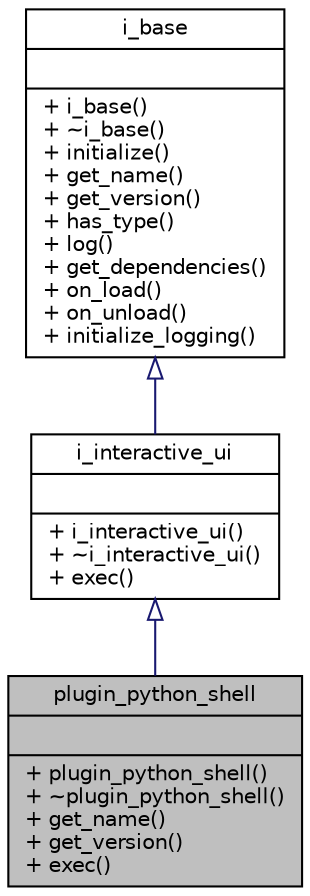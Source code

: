 digraph "plugin_python_shell"
{
  edge [fontname="Helvetica",fontsize="10",labelfontname="Helvetica",labelfontsize="10"];
  node [fontname="Helvetica",fontsize="10",shape=record];
  Node0 [label="{plugin_python_shell\n||+ plugin_python_shell()\l+ ~plugin_python_shell()\l+ get_name()\l+ get_version()\l+ exec()\l}",height=0.2,width=0.4,color="black", fillcolor="grey75", style="filled", fontcolor="black"];
  Node1 -> Node0 [dir="back",color="midnightblue",fontsize="10",style="solid",arrowtail="onormal",fontname="Helvetica"];
  Node1 [label="{i_interactive_ui\n||+ i_interactive_ui()\l+ ~i_interactive_ui()\l+ exec()\l}",height=0.2,width=0.4,color="black", fillcolor="white", style="filled",URL="$d0/dc1/classi__interactive__ui.html"];
  Node2 -> Node1 [dir="back",color="midnightblue",fontsize="10",style="solid",arrowtail="onormal",fontname="Helvetica"];
  Node2 [label="{i_base\n||+ i_base()\l+ ~i_base()\l+ initialize()\l+ get_name()\l+ get_version()\l+ has_type()\l+ log()\l+ get_dependencies()\l+ on_load()\l+ on_unload()\l+ initialize_logging()\l}",height=0.2,width=0.4,color="black", fillcolor="white", style="filled",URL="$d5/d32/classi__base.html"];
}
